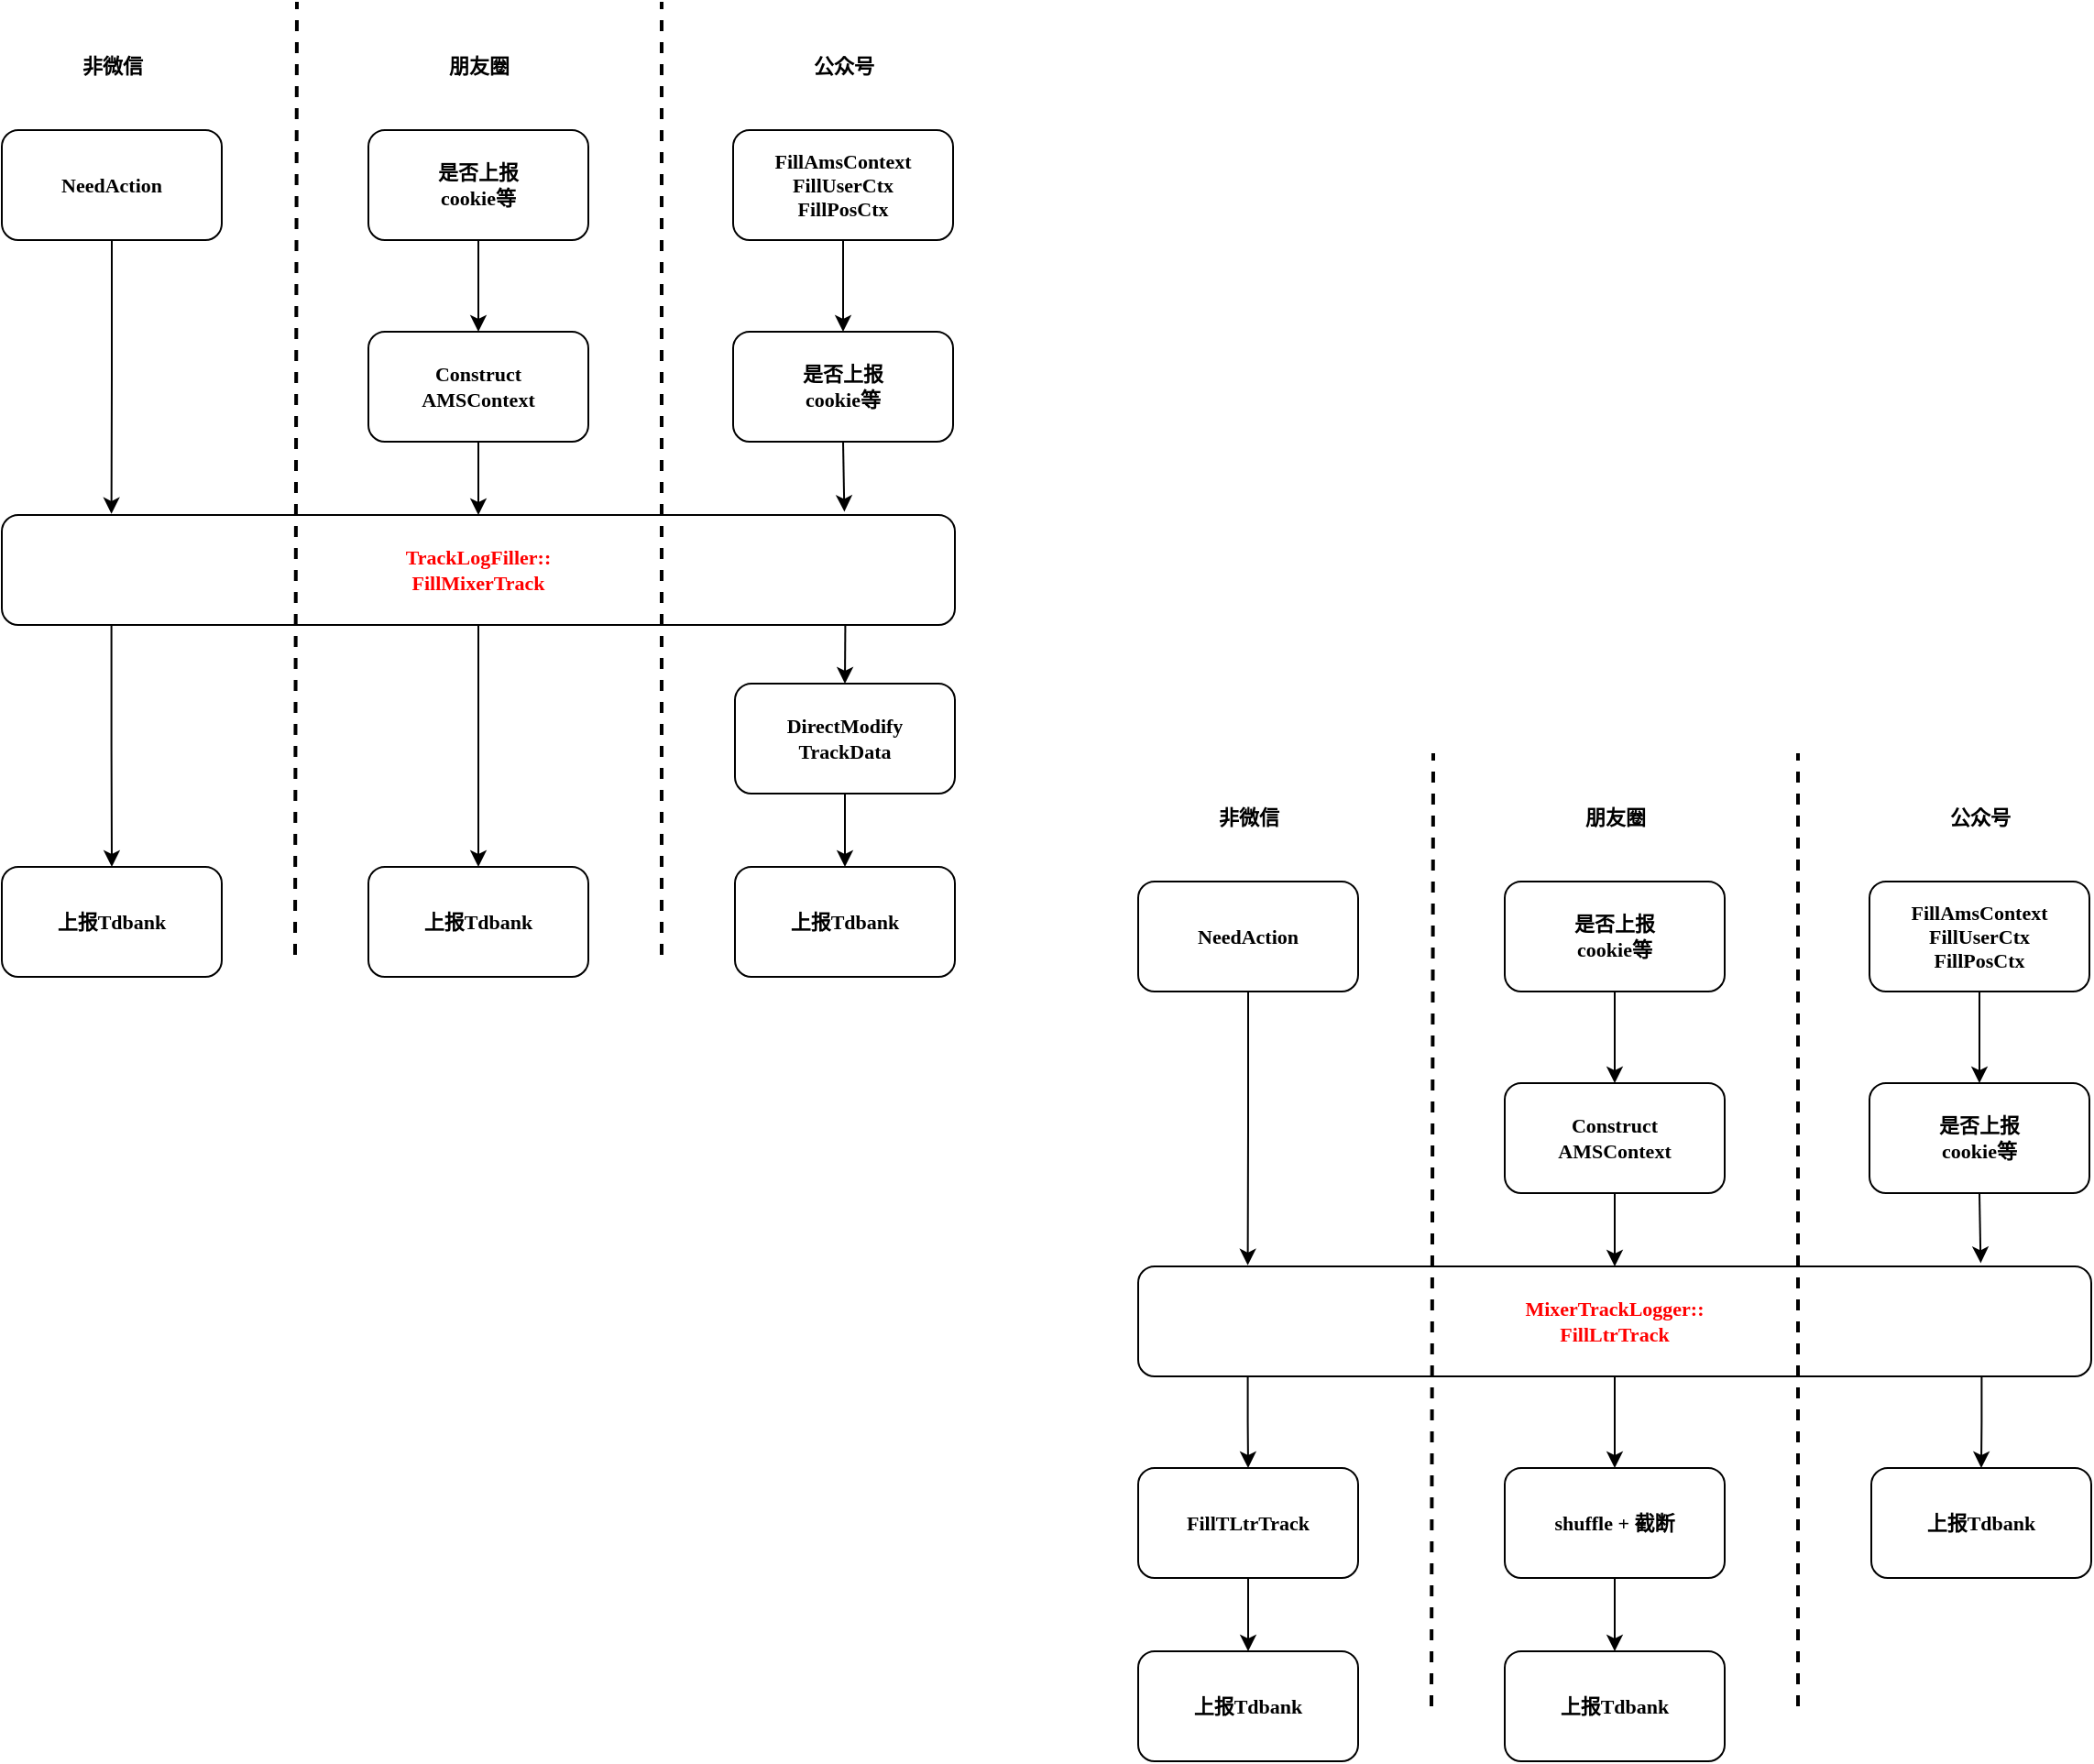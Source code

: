 <mxfile version="21.5.0" type="github">
  <diagram name="Page-1" id="NgUdqzA_we3dc_CNwoxK">
    <mxGraphModel dx="1962" dy="922" grid="1" gridSize="10" guides="1" tooltips="1" connect="1" arrows="1" fold="1" page="0" pageScale="1" pageWidth="850" pageHeight="1100" math="0" shadow="0">
      <root>
        <mxCell id="0" />
        <mxCell id="1" parent="0" />
        <mxCell id="6448LAwsKkSULQKbdQyd-8" value="&lt;b style=&quot;font-size: 11px;&quot;&gt;&lt;font color=&quot;#ff0000&quot; style=&quot;font-size: 11px;&quot;&gt;TrackLogFiller::&lt;br style=&quot;font-size: 11px;&quot;&gt;FillMixerTrack&lt;/font&gt;&lt;/b&gt;" style="rounded=1;whiteSpace=wrap;html=1;fontFamily=Verdana;fontSize=11;" vertex="1" parent="1">
          <mxGeometry x="-40" y="480" width="520" height="60" as="geometry" />
        </mxCell>
        <mxCell id="6448LAwsKkSULQKbdQyd-1" value="" style="endArrow=none;dashed=1;html=1;rounded=0;strokeWidth=2;fontFamily=Verdana;fontSize=11;" edge="1" parent="1">
          <mxGeometry width="50" height="50" relative="1" as="geometry">
            <mxPoint x="120" y="720" as="sourcePoint" />
            <mxPoint x="121" y="200" as="targetPoint" />
          </mxGeometry>
        </mxCell>
        <mxCell id="6448LAwsKkSULQKbdQyd-2" value="" style="endArrow=none;dashed=1;html=1;rounded=0;strokeWidth=2;fontFamily=Verdana;fontSize=11;" edge="1" parent="1">
          <mxGeometry width="50" height="50" relative="1" as="geometry">
            <mxPoint x="320" y="720" as="sourcePoint" />
            <mxPoint x="320" y="200" as="targetPoint" />
          </mxGeometry>
        </mxCell>
        <mxCell id="6448LAwsKkSULQKbdQyd-3" value="非微信" style="text;html=1;align=center;verticalAlign=middle;resizable=0;points=[];autosize=1;strokeColor=none;fillColor=none;fontFamily=Verdana;fontStyle=1;fontSize=11;" vertex="1" parent="1">
          <mxGeometry x="-10" y="220" width="60" height="30" as="geometry" />
        </mxCell>
        <mxCell id="6448LAwsKkSULQKbdQyd-4" value="朋友圈" style="text;html=1;align=center;verticalAlign=middle;resizable=0;points=[];autosize=1;strokeColor=none;fillColor=none;fontFamily=Verdana;fontStyle=1;fontSize=11;" vertex="1" parent="1">
          <mxGeometry x="190" y="220" width="60" height="30" as="geometry" />
        </mxCell>
        <mxCell id="6448LAwsKkSULQKbdQyd-5" value="公众号" style="text;html=1;align=center;verticalAlign=middle;resizable=0;points=[];autosize=1;strokeColor=none;fillColor=none;fontFamily=Verdana;fontStyle=1;fontSize=11;" vertex="1" parent="1">
          <mxGeometry x="389" y="220" width="60" height="30" as="geometry" />
        </mxCell>
        <mxCell id="6448LAwsKkSULQKbdQyd-15" style="edgeStyle=orthogonalEdgeStyle;rounded=0;orthogonalLoop=1;jettySize=auto;html=1;exitX=0.5;exitY=1;exitDx=0;exitDy=0;entryX=0.115;entryY=-0.01;entryDx=0;entryDy=0;entryPerimeter=0;fontFamily=Verdana;fontSize=11;" edge="1" parent="1" source="6448LAwsKkSULQKbdQyd-7" target="6448LAwsKkSULQKbdQyd-8">
          <mxGeometry relative="1" as="geometry" />
        </mxCell>
        <mxCell id="6448LAwsKkSULQKbdQyd-7" value="NeedAction" style="rounded=1;whiteSpace=wrap;html=1;fontFamily=Verdana;fontStyle=1;fontSize=11;" vertex="1" parent="1">
          <mxGeometry x="-40" y="270" width="120" height="60" as="geometry" />
        </mxCell>
        <mxCell id="6448LAwsKkSULQKbdQyd-19" style="edgeStyle=orthogonalEdgeStyle;rounded=0;orthogonalLoop=1;jettySize=auto;html=1;exitX=0.5;exitY=1;exitDx=0;exitDy=0;entryX=0.5;entryY=0;entryDx=0;entryDy=0;fontFamily=Verdana;fontSize=11;" edge="1" parent="1" source="6448LAwsKkSULQKbdQyd-10" target="6448LAwsKkSULQKbdQyd-17">
          <mxGeometry relative="1" as="geometry" />
        </mxCell>
        <mxCell id="6448LAwsKkSULQKbdQyd-10" value="是否上报&lt;br style=&quot;font-size: 11px;&quot;&gt;cookie等" style="rounded=1;whiteSpace=wrap;html=1;fontFamily=Verdana;fontStyle=1;fontSize=11;" vertex="1" parent="1">
          <mxGeometry x="160" y="270" width="120" height="60" as="geometry" />
        </mxCell>
        <mxCell id="6448LAwsKkSULQKbdQyd-16" style="edgeStyle=orthogonalEdgeStyle;rounded=0;orthogonalLoop=1;jettySize=auto;html=1;exitX=0.115;exitY=1;exitDx=0;exitDy=0;entryX=0.5;entryY=0;entryDx=0;entryDy=0;exitPerimeter=0;fontFamily=Verdana;fontSize=11;" edge="1" parent="1" source="6448LAwsKkSULQKbdQyd-8" target="6448LAwsKkSULQKbdQyd-13">
          <mxGeometry relative="1" as="geometry" />
        </mxCell>
        <mxCell id="6448LAwsKkSULQKbdQyd-13" value="上报Tdbank" style="rounded=1;whiteSpace=wrap;html=1;fontFamily=Verdana;fontStyle=1;fontSize=11;" vertex="1" parent="1">
          <mxGeometry x="-40" y="672" width="120" height="60" as="geometry" />
        </mxCell>
        <mxCell id="6448LAwsKkSULQKbdQyd-18" style="edgeStyle=orthogonalEdgeStyle;rounded=0;orthogonalLoop=1;jettySize=auto;html=1;exitX=0.5;exitY=1;exitDx=0;exitDy=0;entryX=0.5;entryY=0;entryDx=0;entryDy=0;fontFamily=Verdana;fontSize=11;" edge="1" parent="1" source="6448LAwsKkSULQKbdQyd-17" target="6448LAwsKkSULQKbdQyd-8">
          <mxGeometry relative="1" as="geometry" />
        </mxCell>
        <mxCell id="6448LAwsKkSULQKbdQyd-17" value="Construct&lt;br style=&quot;font-size: 11px;&quot;&gt;AMSContext" style="rounded=1;whiteSpace=wrap;html=1;fontFamily=Verdana;fontStyle=1;fontSize=11;" vertex="1" parent="1">
          <mxGeometry x="160" y="380" width="120" height="60" as="geometry" />
        </mxCell>
        <mxCell id="6448LAwsKkSULQKbdQyd-21" style="edgeStyle=orthogonalEdgeStyle;rounded=0;orthogonalLoop=1;jettySize=auto;html=1;exitX=0.5;exitY=1;exitDx=0;exitDy=0;entryX=0.5;entryY=0;entryDx=0;entryDy=0;fontSize=11;" edge="1" parent="1" source="6448LAwsKkSULQKbdQyd-8" target="6448LAwsKkSULQKbdQyd-20">
          <mxGeometry relative="1" as="geometry" />
        </mxCell>
        <mxCell id="6448LAwsKkSULQKbdQyd-20" value="上报Tdbank" style="rounded=1;whiteSpace=wrap;html=1;fontFamily=Verdana;fontStyle=1;fontSize=11;" vertex="1" parent="1">
          <mxGeometry x="160" y="672" width="120" height="60" as="geometry" />
        </mxCell>
        <mxCell id="6448LAwsKkSULQKbdQyd-24" style="edgeStyle=orthogonalEdgeStyle;rounded=0;orthogonalLoop=1;jettySize=auto;html=1;exitX=0.5;exitY=1;exitDx=0;exitDy=0;entryX=0.5;entryY=0;entryDx=0;entryDy=0;fontSize=11;" edge="1" parent="1" source="6448LAwsKkSULQKbdQyd-22" target="6448LAwsKkSULQKbdQyd-23">
          <mxGeometry relative="1" as="geometry" />
        </mxCell>
        <mxCell id="6448LAwsKkSULQKbdQyd-22" value="FillAmsContext&lt;br style=&quot;font-size: 11px;&quot;&gt;FillUserCtx&lt;br style=&quot;font-size: 11px;&quot;&gt;FillPosCtx" style="rounded=1;whiteSpace=wrap;html=1;fontFamily=Verdana;fontStyle=1;fontSize=11;" vertex="1" parent="1">
          <mxGeometry x="359" y="270" width="120" height="60" as="geometry" />
        </mxCell>
        <mxCell id="6448LAwsKkSULQKbdQyd-34" style="edgeStyle=orthogonalEdgeStyle;rounded=0;orthogonalLoop=1;jettySize=auto;html=1;exitX=0.5;exitY=1;exitDx=0;exitDy=0;entryX=0.884;entryY=-0.03;entryDx=0;entryDy=0;entryPerimeter=0;" edge="1" parent="1" source="6448LAwsKkSULQKbdQyd-23" target="6448LAwsKkSULQKbdQyd-8">
          <mxGeometry relative="1" as="geometry" />
        </mxCell>
        <mxCell id="6448LAwsKkSULQKbdQyd-23" value="是否上报&lt;br style=&quot;font-size: 11px;&quot;&gt;cookie等" style="rounded=1;whiteSpace=wrap;html=1;fontFamily=Verdana;fontStyle=1;fontSize=11;" vertex="1" parent="1">
          <mxGeometry x="359" y="380" width="120" height="60" as="geometry" />
        </mxCell>
        <mxCell id="6448LAwsKkSULQKbdQyd-26" value="上报Tdbank" style="rounded=1;whiteSpace=wrap;html=1;fontFamily=Verdana;fontStyle=1;fontSize=11;" vertex="1" parent="1">
          <mxGeometry x="360" y="672" width="120" height="60" as="geometry" />
        </mxCell>
        <mxCell id="6448LAwsKkSULQKbdQyd-32" style="edgeStyle=orthogonalEdgeStyle;rounded=0;orthogonalLoop=1;jettySize=auto;html=1;exitX=0.885;exitY=1;exitDx=0;exitDy=0;entryX=0.5;entryY=0;entryDx=0;entryDy=0;exitPerimeter=0;fontSize=11;" edge="1" parent="1" source="6448LAwsKkSULQKbdQyd-8" target="6448LAwsKkSULQKbdQyd-27">
          <mxGeometry relative="1" as="geometry" />
        </mxCell>
        <mxCell id="6448LAwsKkSULQKbdQyd-33" style="edgeStyle=orthogonalEdgeStyle;rounded=0;orthogonalLoop=1;jettySize=auto;html=1;exitX=0.5;exitY=1;exitDx=0;exitDy=0;entryX=0.5;entryY=0;entryDx=0;entryDy=0;fontSize=11;" edge="1" parent="1" source="6448LAwsKkSULQKbdQyd-27" target="6448LAwsKkSULQKbdQyd-26">
          <mxGeometry relative="1" as="geometry" />
        </mxCell>
        <mxCell id="6448LAwsKkSULQKbdQyd-27" value="DirectModify&lt;br style=&quot;font-size: 11px;&quot;&gt;TrackData" style="rounded=1;whiteSpace=wrap;html=1;fontFamily=Verdana;fontStyle=1;fontSize=11;" vertex="1" parent="1">
          <mxGeometry x="360" y="572" width="120" height="60" as="geometry" />
        </mxCell>
        <mxCell id="6448LAwsKkSULQKbdQyd-35" value="&lt;font color=&quot;#ff0000&quot;&gt;&lt;b&gt;MixerTrackLogger::&lt;br&gt;FillLtrTrack&lt;/b&gt;&lt;/font&gt;" style="rounded=1;whiteSpace=wrap;html=1;fontFamily=Verdana;fontSize=11;" vertex="1" parent="1">
          <mxGeometry x="580" y="890" width="520" height="60" as="geometry" />
        </mxCell>
        <mxCell id="6448LAwsKkSULQKbdQyd-36" value="" style="endArrow=none;dashed=1;html=1;rounded=0;strokeWidth=2;fontFamily=Verdana;fontSize=11;" edge="1" parent="1">
          <mxGeometry width="50" height="50" relative="1" as="geometry">
            <mxPoint x="740" y="1130" as="sourcePoint" />
            <mxPoint x="741" y="610" as="targetPoint" />
          </mxGeometry>
        </mxCell>
        <mxCell id="6448LAwsKkSULQKbdQyd-37" value="" style="endArrow=none;dashed=1;html=1;rounded=0;strokeWidth=2;fontFamily=Verdana;fontSize=11;" edge="1" parent="1">
          <mxGeometry width="50" height="50" relative="1" as="geometry">
            <mxPoint x="940" y="1130" as="sourcePoint" />
            <mxPoint x="940" y="610" as="targetPoint" />
          </mxGeometry>
        </mxCell>
        <mxCell id="6448LAwsKkSULQKbdQyd-38" value="非微信" style="text;html=1;align=center;verticalAlign=middle;resizable=0;points=[];autosize=1;strokeColor=none;fillColor=none;fontFamily=Verdana;fontStyle=1;fontSize=11;" vertex="1" parent="1">
          <mxGeometry x="610" y="630" width="60" height="30" as="geometry" />
        </mxCell>
        <mxCell id="6448LAwsKkSULQKbdQyd-39" value="朋友圈" style="text;html=1;align=center;verticalAlign=middle;resizable=0;points=[];autosize=1;strokeColor=none;fillColor=none;fontFamily=Verdana;fontStyle=1;fontSize=11;" vertex="1" parent="1">
          <mxGeometry x="810" y="630" width="60" height="30" as="geometry" />
        </mxCell>
        <mxCell id="6448LAwsKkSULQKbdQyd-40" value="公众号" style="text;html=1;align=center;verticalAlign=middle;resizable=0;points=[];autosize=1;strokeColor=none;fillColor=none;fontFamily=Verdana;fontStyle=1;fontSize=11;" vertex="1" parent="1">
          <mxGeometry x="1009" y="630" width="60" height="30" as="geometry" />
        </mxCell>
        <mxCell id="6448LAwsKkSULQKbdQyd-41" style="edgeStyle=orthogonalEdgeStyle;rounded=0;orthogonalLoop=1;jettySize=auto;html=1;exitX=0.5;exitY=1;exitDx=0;exitDy=0;entryX=0.115;entryY=-0.01;entryDx=0;entryDy=0;entryPerimeter=0;fontFamily=Verdana;fontSize=11;" edge="1" parent="1" source="6448LAwsKkSULQKbdQyd-42" target="6448LAwsKkSULQKbdQyd-35">
          <mxGeometry relative="1" as="geometry" />
        </mxCell>
        <mxCell id="6448LAwsKkSULQKbdQyd-42" value="NeedAction" style="rounded=1;whiteSpace=wrap;html=1;fontFamily=Verdana;fontStyle=1;fontSize=11;" vertex="1" parent="1">
          <mxGeometry x="580" y="680" width="120" height="60" as="geometry" />
        </mxCell>
        <mxCell id="6448LAwsKkSULQKbdQyd-43" style="edgeStyle=orthogonalEdgeStyle;rounded=0;orthogonalLoop=1;jettySize=auto;html=1;exitX=0.5;exitY=1;exitDx=0;exitDy=0;entryX=0.5;entryY=0;entryDx=0;entryDy=0;fontFamily=Verdana;fontSize=11;" edge="1" parent="1" source="6448LAwsKkSULQKbdQyd-44" target="6448LAwsKkSULQKbdQyd-48">
          <mxGeometry relative="1" as="geometry" />
        </mxCell>
        <mxCell id="6448LAwsKkSULQKbdQyd-44" value="是否上报&lt;br style=&quot;font-size: 11px;&quot;&gt;cookie等" style="rounded=1;whiteSpace=wrap;html=1;fontFamily=Verdana;fontStyle=1;fontSize=11;" vertex="1" parent="1">
          <mxGeometry x="780" y="680" width="120" height="60" as="geometry" />
        </mxCell>
        <mxCell id="6448LAwsKkSULQKbdQyd-45" style="edgeStyle=orthogonalEdgeStyle;rounded=0;orthogonalLoop=1;jettySize=auto;html=1;exitX=0.115;exitY=1;exitDx=0;exitDy=0;entryX=0.5;entryY=0;entryDx=0;entryDy=0;exitPerimeter=0;fontFamily=Verdana;fontSize=11;" edge="1" parent="1" source="6448LAwsKkSULQKbdQyd-35" target="6448LAwsKkSULQKbdQyd-46">
          <mxGeometry relative="1" as="geometry" />
        </mxCell>
        <mxCell id="6448LAwsKkSULQKbdQyd-60" style="edgeStyle=orthogonalEdgeStyle;rounded=0;orthogonalLoop=1;jettySize=auto;html=1;exitX=0.5;exitY=1;exitDx=0;exitDy=0;entryX=0.5;entryY=0;entryDx=0;entryDy=0;" edge="1" parent="1" source="6448LAwsKkSULQKbdQyd-46" target="6448LAwsKkSULQKbdQyd-59">
          <mxGeometry relative="1" as="geometry" />
        </mxCell>
        <mxCell id="6448LAwsKkSULQKbdQyd-46" value="FillTLtrTrack" style="rounded=1;whiteSpace=wrap;html=1;fontFamily=Verdana;fontStyle=1;fontSize=11;" vertex="1" parent="1">
          <mxGeometry x="580" y="1000" width="120" height="60" as="geometry" />
        </mxCell>
        <mxCell id="6448LAwsKkSULQKbdQyd-47" style="edgeStyle=orthogonalEdgeStyle;rounded=0;orthogonalLoop=1;jettySize=auto;html=1;exitX=0.5;exitY=1;exitDx=0;exitDy=0;entryX=0.5;entryY=0;entryDx=0;entryDy=0;fontFamily=Verdana;fontSize=11;" edge="1" parent="1" source="6448LAwsKkSULQKbdQyd-48" target="6448LAwsKkSULQKbdQyd-35">
          <mxGeometry relative="1" as="geometry" />
        </mxCell>
        <mxCell id="6448LAwsKkSULQKbdQyd-48" value="Construct&lt;br style=&quot;font-size: 11px;&quot;&gt;AMSContext" style="rounded=1;whiteSpace=wrap;html=1;fontFamily=Verdana;fontStyle=1;fontSize=11;" vertex="1" parent="1">
          <mxGeometry x="780" y="790" width="120" height="60" as="geometry" />
        </mxCell>
        <mxCell id="6448LAwsKkSULQKbdQyd-49" style="edgeStyle=orthogonalEdgeStyle;rounded=0;orthogonalLoop=1;jettySize=auto;html=1;exitX=0.5;exitY=1;exitDx=0;exitDy=0;entryX=0.5;entryY=0;entryDx=0;entryDy=0;fontSize=11;" edge="1" parent="1" source="6448LAwsKkSULQKbdQyd-35" target="6448LAwsKkSULQKbdQyd-50">
          <mxGeometry relative="1" as="geometry" />
        </mxCell>
        <mxCell id="6448LAwsKkSULQKbdQyd-62" style="edgeStyle=orthogonalEdgeStyle;rounded=0;orthogonalLoop=1;jettySize=auto;html=1;exitX=0.5;exitY=1;exitDx=0;exitDy=0;entryX=0.5;entryY=0;entryDx=0;entryDy=0;" edge="1" parent="1" source="6448LAwsKkSULQKbdQyd-50" target="6448LAwsKkSULQKbdQyd-61">
          <mxGeometry relative="1" as="geometry" />
        </mxCell>
        <mxCell id="6448LAwsKkSULQKbdQyd-50" value="shuffle + 截断" style="rounded=1;whiteSpace=wrap;html=1;fontFamily=Verdana;fontStyle=1;fontSize=11;" vertex="1" parent="1">
          <mxGeometry x="780" y="1000" width="120" height="60" as="geometry" />
        </mxCell>
        <mxCell id="6448LAwsKkSULQKbdQyd-51" style="edgeStyle=orthogonalEdgeStyle;rounded=0;orthogonalLoop=1;jettySize=auto;html=1;exitX=0.5;exitY=1;exitDx=0;exitDy=0;entryX=0.5;entryY=0;entryDx=0;entryDy=0;fontSize=11;" edge="1" parent="1" source="6448LAwsKkSULQKbdQyd-52" target="6448LAwsKkSULQKbdQyd-54">
          <mxGeometry relative="1" as="geometry" />
        </mxCell>
        <mxCell id="6448LAwsKkSULQKbdQyd-52" value="FillAmsContext&lt;br style=&quot;font-size: 11px;&quot;&gt;FillUserCtx&lt;br style=&quot;font-size: 11px;&quot;&gt;FillPosCtx" style="rounded=1;whiteSpace=wrap;html=1;fontFamily=Verdana;fontStyle=1;fontSize=11;" vertex="1" parent="1">
          <mxGeometry x="979" y="680" width="120" height="60" as="geometry" />
        </mxCell>
        <mxCell id="6448LAwsKkSULQKbdQyd-53" style="edgeStyle=orthogonalEdgeStyle;rounded=0;orthogonalLoop=1;jettySize=auto;html=1;exitX=0.5;exitY=1;exitDx=0;exitDy=0;entryX=0.884;entryY=-0.03;entryDx=0;entryDy=0;entryPerimeter=0;" edge="1" parent="1" source="6448LAwsKkSULQKbdQyd-54" target="6448LAwsKkSULQKbdQyd-35">
          <mxGeometry relative="1" as="geometry" />
        </mxCell>
        <mxCell id="6448LAwsKkSULQKbdQyd-54" value="是否上报&lt;br style=&quot;font-size: 11px;&quot;&gt;cookie等" style="rounded=1;whiteSpace=wrap;html=1;fontFamily=Verdana;fontStyle=1;fontSize=11;" vertex="1" parent="1">
          <mxGeometry x="979" y="790" width="120" height="60" as="geometry" />
        </mxCell>
        <mxCell id="6448LAwsKkSULQKbdQyd-55" value="上报Tdbank" style="rounded=1;whiteSpace=wrap;html=1;fontFamily=Verdana;fontStyle=1;fontSize=11;" vertex="1" parent="1">
          <mxGeometry x="980" y="1000" width="120" height="60" as="geometry" />
        </mxCell>
        <mxCell id="6448LAwsKkSULQKbdQyd-56" style="edgeStyle=orthogonalEdgeStyle;rounded=0;orthogonalLoop=1;jettySize=auto;html=1;exitX=0.885;exitY=1;exitDx=0;exitDy=0;entryX=0.5;entryY=0;entryDx=0;entryDy=0;exitPerimeter=0;fontSize=11;" edge="1" parent="1" source="6448LAwsKkSULQKbdQyd-35">
          <mxGeometry relative="1" as="geometry">
            <mxPoint x="1040" y="1000" as="targetPoint" />
          </mxGeometry>
        </mxCell>
        <mxCell id="6448LAwsKkSULQKbdQyd-59" value="上报Tdbank" style="rounded=1;whiteSpace=wrap;html=1;fontFamily=Verdana;fontStyle=1;fontSize=11;" vertex="1" parent="1">
          <mxGeometry x="580" y="1100" width="120" height="60" as="geometry" />
        </mxCell>
        <mxCell id="6448LAwsKkSULQKbdQyd-61" value="上报Tdbank" style="rounded=1;whiteSpace=wrap;html=1;fontFamily=Verdana;fontStyle=1;fontSize=11;" vertex="1" parent="1">
          <mxGeometry x="780" y="1100" width="120" height="60" as="geometry" />
        </mxCell>
      </root>
    </mxGraphModel>
  </diagram>
</mxfile>
